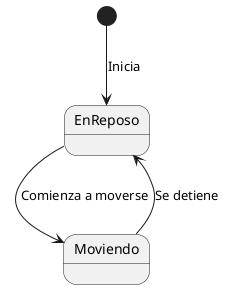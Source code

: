 @startuml DiagramaDeEstadosPersonaje

    [*] --> EnReposo : Inicia
    EnReposo --> Moviendo : Comienza a moverse
    Moviendo --> EnReposo : Se detiene

@enduml

